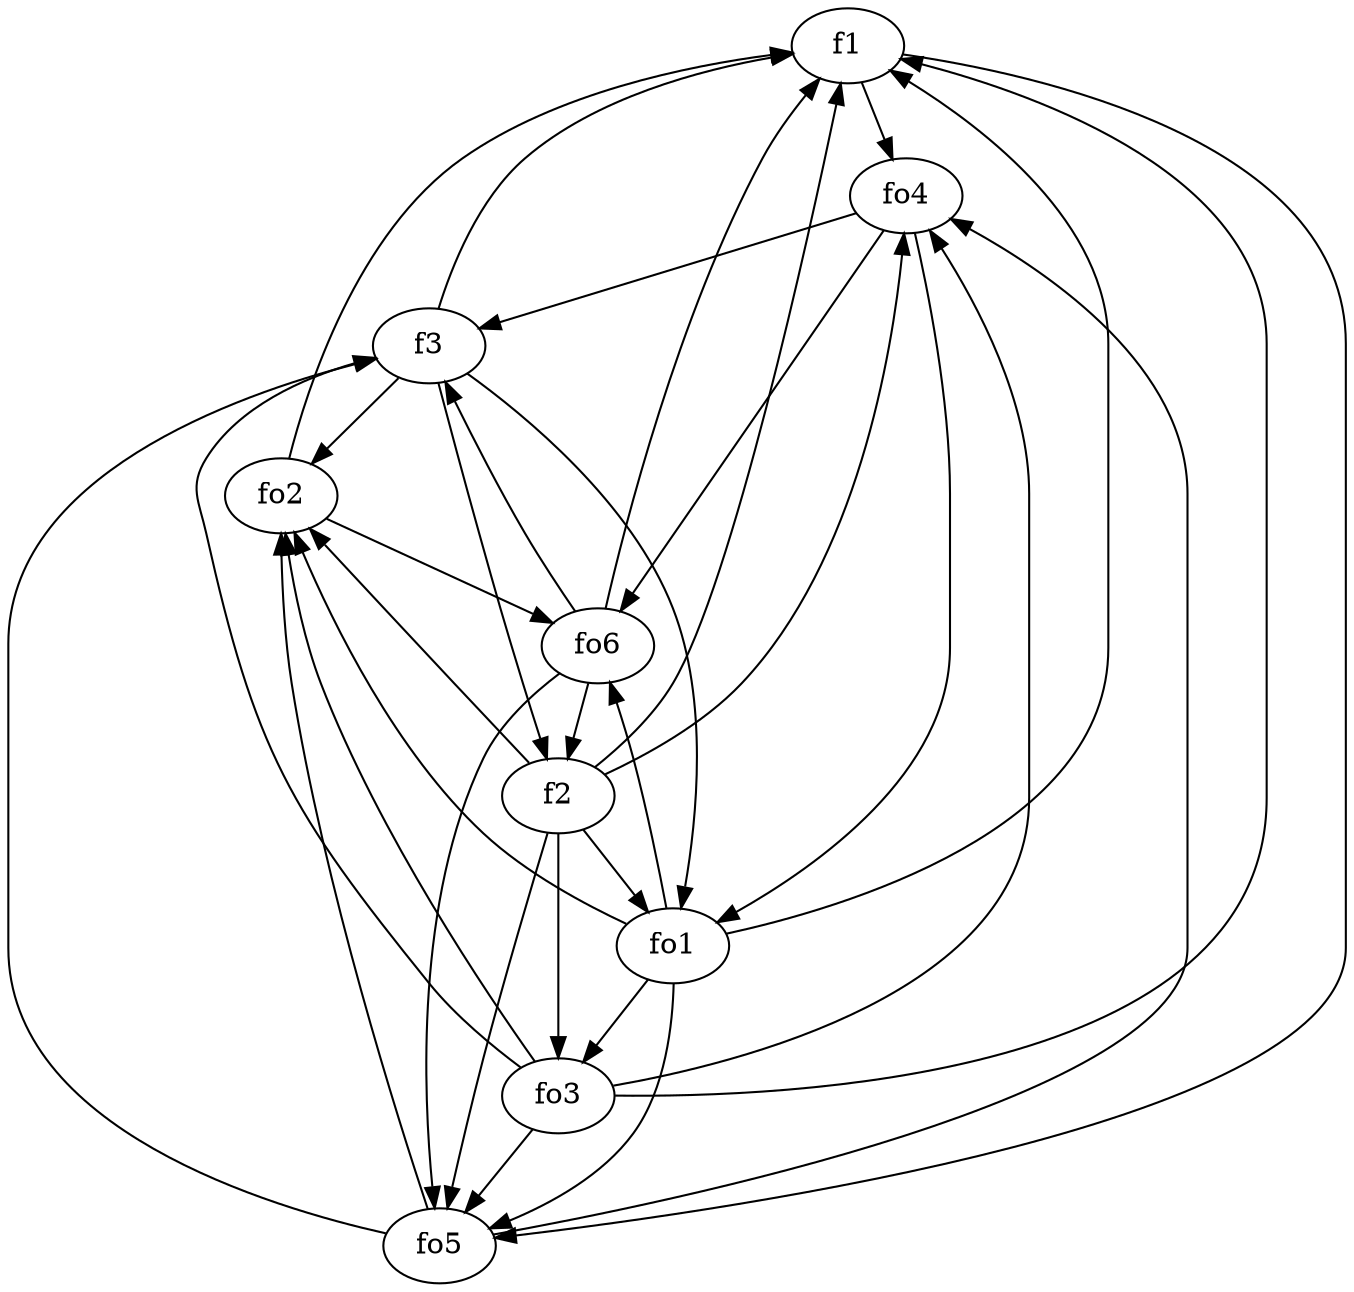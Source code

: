 strict digraph  {
f1;
f2;
f3;
fo1;
fo2;
fo3;
fo4;
fo5;
fo6;
f1 -> fo4  [weight=2];
f1 -> fo5  [weight=2];
f2 -> fo3  [weight=2];
f2 -> fo1  [weight=2];
f2 -> fo5  [weight=2];
f2 -> f1  [weight=2];
f2 -> fo4  [weight=2];
f2 -> fo2  [weight=2];
f3 -> f1  [weight=2];
f3 -> fo1  [weight=2];
f3 -> f2  [weight=2];
f3 -> fo2  [weight=2];
fo1 -> f1  [weight=2];
fo1 -> fo2  [weight=2];
fo1 -> fo5  [weight=2];
fo1 -> fo3  [weight=2];
fo1 -> fo6  [weight=2];
fo2 -> f1  [weight=2];
fo2 -> fo6  [weight=2];
fo3 -> fo2  [weight=2];
fo3 -> f1  [weight=2];
fo3 -> f3  [weight=2];
fo3 -> fo5  [weight=2];
fo3 -> fo4  [weight=2];
fo4 -> f3  [weight=2];
fo4 -> fo1  [weight=2];
fo4 -> fo6  [weight=2];
fo5 -> f3  [weight=2];
fo5 -> fo4  [weight=2];
fo5 -> fo2  [weight=2];
fo6 -> fo5  [weight=2];
fo6 -> f1  [weight=2];
fo6 -> f2  [weight=2];
fo6 -> f3  [weight=2];
}

